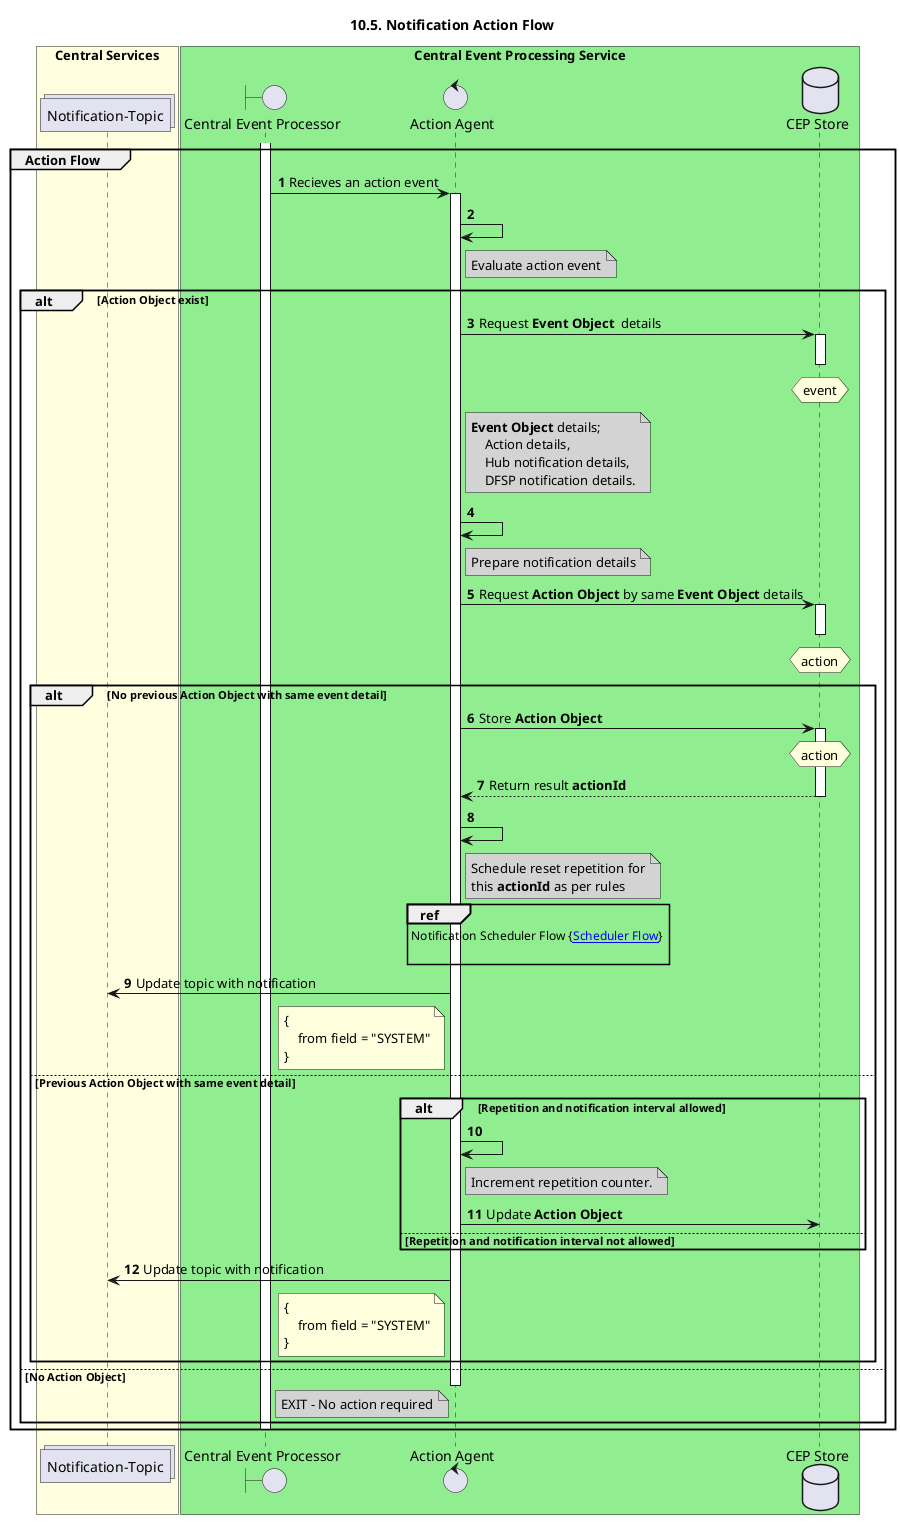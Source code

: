 @startuml
' declate title
title 10.5. Notification Action Flow
autonumber

' declare actors
collections "Notification-Topic" as TOPIC_NOTIFY
boundary "Central Event Processor" as CEP
control "Action Agent" as AA
database "CEP Store" as DB

box "Central Services" #LightYellow
participant TOPIC_NOTIFY
end box
box "Central Event Processing Service" #LightGreen
participant CEP
participant AA
participant DB
end box

' start flow
Group Action Flow
    activate CEP
    CEP -> AA: Recieves an action event
    activate AA
    AA -> AA
    note right of AA #lightGrey
        Evaluate action event
    end note

    alt **Action Object** exist
        AA -> DB: Request **Event Object**  details
        activate DB
        deactivate DB
        hnote over DB
            event
        end hnote
        note right of AA #LightGrey
            **Event Object** details;
                Action details,
                Hub notification details,
                DFSP notification details.
        end note
        AA -> AA
        note right of AA #LightGrey
            Prepare notification details
        end note
        AA -> DB: Request **Action Object** by same **Event Object** details
        activate DB
        deactivate DB
        hnote over DB
            action
        end hnote

        alt No previous **Action Object** with same event detail
            AA -> DB: Store **Action Object**
            activate DB
            hnote over DB
                action
            end hnote
            AA <-- DB: Return result **actionId**
            deactivate DB
            AA -> AA
            note right of AA #LightGrey
                Schedule reset repetition for
                this **actionId** as per rules
            end note
            ref over AA :  Notification Scheduler Flow {[[https://github.com/mojaloop/central-event-processor/tree/master/docs/sequence_diagrams/notification-schedulerFlow.svg Scheduler Flow]]} \n

            TOPIC_NOTIFY <- AA: Update topic with notification
            note left of AA
                {
                    from field = "SYSTEM"
                }
            end note
        else Previous **Action Object** with same event detail

            alt Repetition and notification interval allowed
                AA -> AA
                note right of AA #LightGrey
                    Increment repetition counter.
                end note
            AA -> DB: Update **Action Object**
            else Repetition and notification interval not allowed
            end
            activate DB
            deactivate DB
'            AA -> AA
'            note right of AA #LightGrey
'                Schedule reset repetitions for **actionId**
'                as per configuration rules.
'            end note
            TOPIC_NOTIFY <- AA: Update topic with notification
            note left of AA
                {
                    from field = "SYSTEM"
                }
            end note
        end
    else No **Action Object**
    deactivate AA
    note right of CEP #LightGrey
        EXIT - No action required
    end note
    end
    deactivate CEP
end
@enduml
